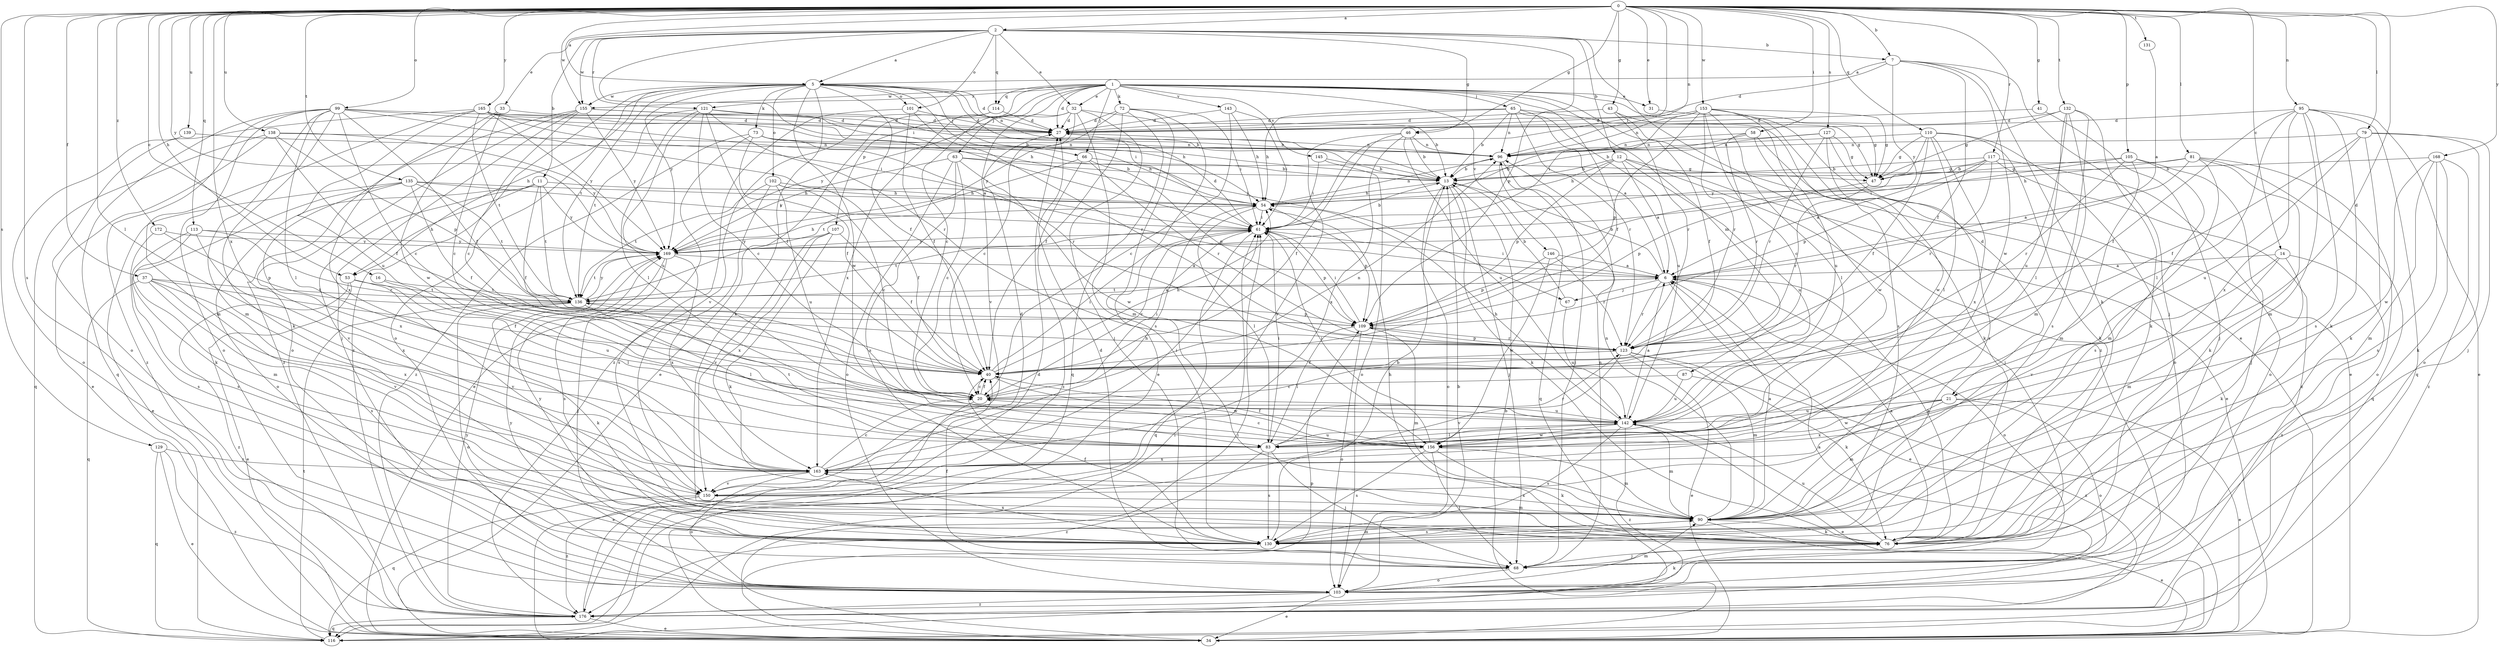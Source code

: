 strict digraph  {
0;
1;
2;
5;
6;
7;
11;
12;
13;
14;
16;
20;
21;
27;
31;
32;
33;
34;
37;
40;
41;
43;
46;
47;
53;
54;
58;
61;
63;
65;
66;
67;
68;
72;
73;
76;
79;
81;
83;
87;
90;
95;
96;
99;
101;
102;
103;
105;
107;
109;
110;
113;
114;
116;
117;
121;
123;
127;
129;
130;
131;
132;
135;
136;
138;
139;
142;
143;
145;
146;
150;
153;
155;
156;
163;
165;
168;
169;
172;
176;
0 -> 2  [label=a];
0 -> 5  [label=a];
0 -> 7  [label=b];
0 -> 14  [label=c];
0 -> 16  [label=c];
0 -> 21  [label=d];
0 -> 31  [label=e];
0 -> 37  [label=f];
0 -> 41  [label=g];
0 -> 43  [label=g];
0 -> 46  [label=g];
0 -> 53  [label=h];
0 -> 58  [label=i];
0 -> 61  [label=i];
0 -> 79  [label=l];
0 -> 81  [label=l];
0 -> 83  [label=l];
0 -> 95  [label=n];
0 -> 96  [label=n];
0 -> 99  [label=o];
0 -> 105  [label=p];
0 -> 110  [label=q];
0 -> 113  [label=q];
0 -> 117  [label=r];
0 -> 127  [label=s];
0 -> 129  [label=s];
0 -> 130  [label=s];
0 -> 131  [label=t];
0 -> 132  [label=t];
0 -> 135  [label=t];
0 -> 138  [label=u];
0 -> 139  [label=u];
0 -> 153  [label=w];
0 -> 155  [label=w];
0 -> 163  [label=x];
0 -> 165  [label=y];
0 -> 168  [label=y];
0 -> 169  [label=y];
0 -> 172  [label=z];
1 -> 20  [label=c];
1 -> 21  [label=d];
1 -> 27  [label=d];
1 -> 31  [label=e];
1 -> 32  [label=e];
1 -> 40  [label=f];
1 -> 63  [label=j];
1 -> 65  [label=j];
1 -> 66  [label=j];
1 -> 72  [label=k];
1 -> 87  [label=m];
1 -> 107  [label=p];
1 -> 114  [label=q];
1 -> 121  [label=r];
1 -> 143  [label=v];
1 -> 145  [label=v];
1 -> 146  [label=v];
1 -> 155  [label=w];
1 -> 163  [label=x];
1 -> 176  [label=z];
2 -> 5  [label=a];
2 -> 7  [label=b];
2 -> 11  [label=b];
2 -> 12  [label=b];
2 -> 32  [label=e];
2 -> 33  [label=e];
2 -> 34  [label=e];
2 -> 46  [label=g];
2 -> 61  [label=i];
2 -> 101  [label=o];
2 -> 109  [label=p];
2 -> 114  [label=q];
2 -> 121  [label=r];
2 -> 155  [label=w];
5 -> 27  [label=d];
5 -> 40  [label=f];
5 -> 53  [label=h];
5 -> 61  [label=i];
5 -> 66  [label=j];
5 -> 67  [label=j];
5 -> 73  [label=k];
5 -> 76  [label=k];
5 -> 96  [label=n];
5 -> 101  [label=o];
5 -> 102  [label=o];
5 -> 103  [label=o];
5 -> 136  [label=t];
5 -> 155  [label=w];
5 -> 156  [label=w];
5 -> 169  [label=y];
5 -> 176  [label=z];
6 -> 13  [label=b];
6 -> 34  [label=e];
6 -> 61  [label=i];
6 -> 67  [label=j];
6 -> 76  [label=k];
6 -> 103  [label=o];
6 -> 123  [label=r];
6 -> 136  [label=t];
7 -> 5  [label=a];
7 -> 27  [label=d];
7 -> 40  [label=f];
7 -> 68  [label=j];
7 -> 76  [label=k];
7 -> 156  [label=w];
7 -> 169  [label=y];
11 -> 40  [label=f];
11 -> 53  [label=h];
11 -> 54  [label=h];
11 -> 103  [label=o];
11 -> 136  [label=t];
11 -> 150  [label=v];
11 -> 169  [label=y];
12 -> 6  [label=a];
12 -> 13  [label=b];
12 -> 34  [label=e];
12 -> 54  [label=h];
12 -> 68  [label=j];
12 -> 109  [label=p];
12 -> 142  [label=u];
13 -> 54  [label=h];
13 -> 68  [label=j];
13 -> 76  [label=k];
13 -> 103  [label=o];
14 -> 6  [label=a];
14 -> 76  [label=k];
14 -> 90  [label=m];
14 -> 150  [label=v];
14 -> 176  [label=z];
16 -> 136  [label=t];
16 -> 142  [label=u];
20 -> 34  [label=e];
20 -> 40  [label=f];
20 -> 61  [label=i];
20 -> 96  [label=n];
20 -> 142  [label=u];
21 -> 34  [label=e];
21 -> 90  [label=m];
21 -> 103  [label=o];
21 -> 142  [label=u];
21 -> 156  [label=w];
21 -> 163  [label=x];
27 -> 96  [label=n];
31 -> 47  [label=g];
32 -> 13  [label=b];
32 -> 20  [label=c];
32 -> 27  [label=d];
32 -> 68  [label=j];
32 -> 130  [label=s];
32 -> 150  [label=v];
32 -> 169  [label=y];
33 -> 20  [label=c];
33 -> 27  [label=d];
33 -> 156  [label=w];
33 -> 163  [label=x];
34 -> 13  [label=b];
34 -> 61  [label=i];
34 -> 109  [label=p];
37 -> 40  [label=f];
37 -> 116  [label=q];
37 -> 130  [label=s];
37 -> 136  [label=t];
37 -> 150  [label=v];
37 -> 163  [label=x];
40 -> 20  [label=c];
40 -> 54  [label=h];
40 -> 61  [label=i];
40 -> 156  [label=w];
41 -> 27  [label=d];
41 -> 68  [label=j];
43 -> 27  [label=d];
43 -> 40  [label=f];
43 -> 123  [label=r];
43 -> 130  [label=s];
46 -> 13  [label=b];
46 -> 40  [label=f];
46 -> 96  [label=n];
46 -> 142  [label=u];
46 -> 150  [label=v];
46 -> 163  [label=x];
47 -> 109  [label=p];
47 -> 123  [label=r];
53 -> 34  [label=e];
53 -> 83  [label=l];
53 -> 136  [label=t];
53 -> 150  [label=v];
53 -> 176  [label=z];
54 -> 61  [label=i];
54 -> 83  [label=l];
54 -> 96  [label=n];
54 -> 109  [label=p];
58 -> 54  [label=h];
58 -> 76  [label=k];
58 -> 96  [label=n];
58 -> 123  [label=r];
58 -> 156  [label=w];
61 -> 13  [label=b];
61 -> 20  [label=c];
61 -> 27  [label=d];
61 -> 109  [label=p];
61 -> 116  [label=q];
61 -> 136  [label=t];
61 -> 169  [label=y];
63 -> 13  [label=b];
63 -> 20  [label=c];
63 -> 47  [label=g];
63 -> 103  [label=o];
63 -> 130  [label=s];
63 -> 156  [label=w];
63 -> 169  [label=y];
65 -> 6  [label=a];
65 -> 13  [label=b];
65 -> 27  [label=d];
65 -> 47  [label=g];
65 -> 54  [label=h];
65 -> 96  [label=n];
65 -> 123  [label=r];
65 -> 142  [label=u];
66 -> 13  [label=b];
66 -> 109  [label=p];
66 -> 123  [label=r];
66 -> 136  [label=t];
66 -> 176  [label=z];
67 -> 13  [label=b];
67 -> 142  [label=u];
68 -> 27  [label=d];
68 -> 40  [label=f];
68 -> 96  [label=n];
68 -> 103  [label=o];
72 -> 27  [label=d];
72 -> 34  [label=e];
72 -> 40  [label=f];
72 -> 61  [label=i];
72 -> 90  [label=m];
72 -> 116  [label=q];
72 -> 169  [label=y];
73 -> 34  [label=e];
73 -> 40  [label=f];
73 -> 54  [label=h];
73 -> 96  [label=n];
73 -> 123  [label=r];
73 -> 176  [label=z];
76 -> 6  [label=a];
76 -> 54  [label=h];
76 -> 68  [label=j];
76 -> 142  [label=u];
79 -> 40  [label=f];
79 -> 68  [label=j];
79 -> 76  [label=k];
79 -> 96  [label=n];
79 -> 103  [label=o];
79 -> 142  [label=u];
81 -> 6  [label=a];
81 -> 13  [label=b];
81 -> 54  [label=h];
81 -> 76  [label=k];
81 -> 90  [label=m];
81 -> 103  [label=o];
81 -> 116  [label=q];
83 -> 61  [label=i];
83 -> 68  [label=j];
83 -> 123  [label=r];
83 -> 130  [label=s];
83 -> 136  [label=t];
83 -> 142  [label=u];
83 -> 176  [label=z];
87 -> 20  [label=c];
87 -> 142  [label=u];
87 -> 176  [label=z];
90 -> 6  [label=a];
90 -> 34  [label=e];
90 -> 76  [label=k];
90 -> 96  [label=n];
90 -> 130  [label=s];
90 -> 163  [label=x];
95 -> 27  [label=d];
95 -> 34  [label=e];
95 -> 40  [label=f];
95 -> 76  [label=k];
95 -> 83  [label=l];
95 -> 90  [label=m];
95 -> 116  [label=q];
95 -> 130  [label=s];
95 -> 163  [label=x];
96 -> 13  [label=b];
96 -> 68  [label=j];
96 -> 116  [label=q];
99 -> 6  [label=a];
99 -> 20  [label=c];
99 -> 27  [label=d];
99 -> 40  [label=f];
99 -> 54  [label=h];
99 -> 76  [label=k];
99 -> 83  [label=l];
99 -> 90  [label=m];
99 -> 103  [label=o];
99 -> 116  [label=q];
99 -> 176  [label=z];
101 -> 27  [label=d];
101 -> 40  [label=f];
101 -> 123  [label=r];
101 -> 176  [label=z];
102 -> 20  [label=c];
102 -> 40  [label=f];
102 -> 54  [label=h];
102 -> 130  [label=s];
102 -> 136  [label=t];
102 -> 142  [label=u];
103 -> 13  [label=b];
103 -> 34  [label=e];
103 -> 76  [label=k];
103 -> 90  [label=m];
103 -> 169  [label=y];
103 -> 176  [label=z];
105 -> 47  [label=g];
105 -> 61  [label=i];
105 -> 68  [label=j];
105 -> 90  [label=m];
105 -> 123  [label=r];
105 -> 130  [label=s];
107 -> 40  [label=f];
107 -> 76  [label=k];
107 -> 150  [label=v];
107 -> 163  [label=x];
107 -> 169  [label=y];
109 -> 61  [label=i];
109 -> 83  [label=l];
109 -> 90  [label=m];
109 -> 103  [label=o];
109 -> 123  [label=r];
110 -> 40  [label=f];
110 -> 47  [label=g];
110 -> 76  [label=k];
110 -> 83  [label=l];
110 -> 96  [label=n];
110 -> 103  [label=o];
110 -> 163  [label=x];
110 -> 169  [label=y];
113 -> 90  [label=m];
113 -> 123  [label=r];
113 -> 130  [label=s];
113 -> 163  [label=x];
113 -> 169  [label=y];
114 -> 27  [label=d];
114 -> 34  [label=e];
114 -> 150  [label=v];
116 -> 61  [label=i];
116 -> 136  [label=t];
117 -> 6  [label=a];
117 -> 13  [label=b];
117 -> 47  [label=g];
117 -> 103  [label=o];
117 -> 109  [label=p];
117 -> 123  [label=r];
117 -> 176  [label=z];
121 -> 13  [label=b];
121 -> 20  [label=c];
121 -> 27  [label=d];
121 -> 40  [label=f];
121 -> 83  [label=l];
121 -> 123  [label=r];
121 -> 136  [label=t];
121 -> 142  [label=u];
123 -> 34  [label=e];
123 -> 40  [label=f];
123 -> 76  [label=k];
123 -> 90  [label=m];
123 -> 109  [label=p];
123 -> 150  [label=v];
127 -> 13  [label=b];
127 -> 47  [label=g];
127 -> 96  [label=n];
127 -> 123  [label=r];
127 -> 130  [label=s];
127 -> 156  [label=w];
129 -> 34  [label=e];
129 -> 116  [label=q];
129 -> 163  [label=x];
129 -> 176  [label=z];
130 -> 13  [label=b];
130 -> 40  [label=f];
130 -> 90  [label=m];
130 -> 163  [label=x];
130 -> 169  [label=y];
131 -> 6  [label=a];
132 -> 27  [label=d];
132 -> 47  [label=g];
132 -> 76  [label=k];
132 -> 83  [label=l];
132 -> 90  [label=m];
132 -> 130  [label=s];
132 -> 142  [label=u];
135 -> 34  [label=e];
135 -> 40  [label=f];
135 -> 54  [label=h];
135 -> 61  [label=i];
135 -> 76  [label=k];
135 -> 136  [label=t];
135 -> 163  [label=x];
136 -> 6  [label=a];
136 -> 76  [label=k];
136 -> 83  [label=l];
136 -> 103  [label=o];
136 -> 109  [label=p];
136 -> 169  [label=y];
138 -> 34  [label=e];
138 -> 40  [label=f];
138 -> 96  [label=n];
138 -> 109  [label=p];
138 -> 116  [label=q];
138 -> 169  [label=y];
139 -> 96  [label=n];
139 -> 103  [label=o];
142 -> 6  [label=a];
142 -> 34  [label=e];
142 -> 54  [label=h];
142 -> 83  [label=l];
142 -> 90  [label=m];
142 -> 130  [label=s];
142 -> 156  [label=w];
142 -> 176  [label=z];
143 -> 20  [label=c];
143 -> 27  [label=d];
143 -> 54  [label=h];
143 -> 61  [label=i];
145 -> 13  [label=b];
145 -> 61  [label=i];
145 -> 103  [label=o];
146 -> 6  [label=a];
146 -> 109  [label=p];
146 -> 123  [label=r];
146 -> 156  [label=w];
150 -> 27  [label=d];
150 -> 90  [label=m];
150 -> 116  [label=q];
150 -> 176  [label=z];
153 -> 20  [label=c];
153 -> 27  [label=d];
153 -> 34  [label=e];
153 -> 47  [label=g];
153 -> 61  [label=i];
153 -> 83  [label=l];
153 -> 96  [label=n];
153 -> 109  [label=p];
153 -> 123  [label=r];
153 -> 142  [label=u];
155 -> 13  [label=b];
155 -> 20  [label=c];
155 -> 27  [label=d];
155 -> 68  [label=j];
155 -> 103  [label=o];
155 -> 169  [label=y];
155 -> 176  [label=z];
156 -> 20  [label=c];
156 -> 40  [label=f];
156 -> 61  [label=i];
156 -> 68  [label=j];
156 -> 76  [label=k];
156 -> 90  [label=m];
156 -> 130  [label=s];
156 -> 163  [label=x];
163 -> 20  [label=c];
163 -> 54  [label=h];
163 -> 61  [label=i];
163 -> 103  [label=o];
163 -> 150  [label=v];
165 -> 13  [label=b];
165 -> 27  [label=d];
165 -> 54  [label=h];
165 -> 61  [label=i];
165 -> 90  [label=m];
165 -> 103  [label=o];
165 -> 136  [label=t];
165 -> 142  [label=u];
165 -> 169  [label=y];
168 -> 13  [label=b];
168 -> 76  [label=k];
168 -> 90  [label=m];
168 -> 130  [label=s];
168 -> 156  [label=w];
168 -> 176  [label=z];
169 -> 6  [label=a];
169 -> 54  [label=h];
169 -> 68  [label=j];
169 -> 130  [label=s];
169 -> 136  [label=t];
169 -> 163  [label=x];
172 -> 109  [label=p];
172 -> 130  [label=s];
172 -> 169  [label=y];
176 -> 6  [label=a];
176 -> 27  [label=d];
176 -> 34  [label=e];
176 -> 116  [label=q];
176 -> 169  [label=y];
}
